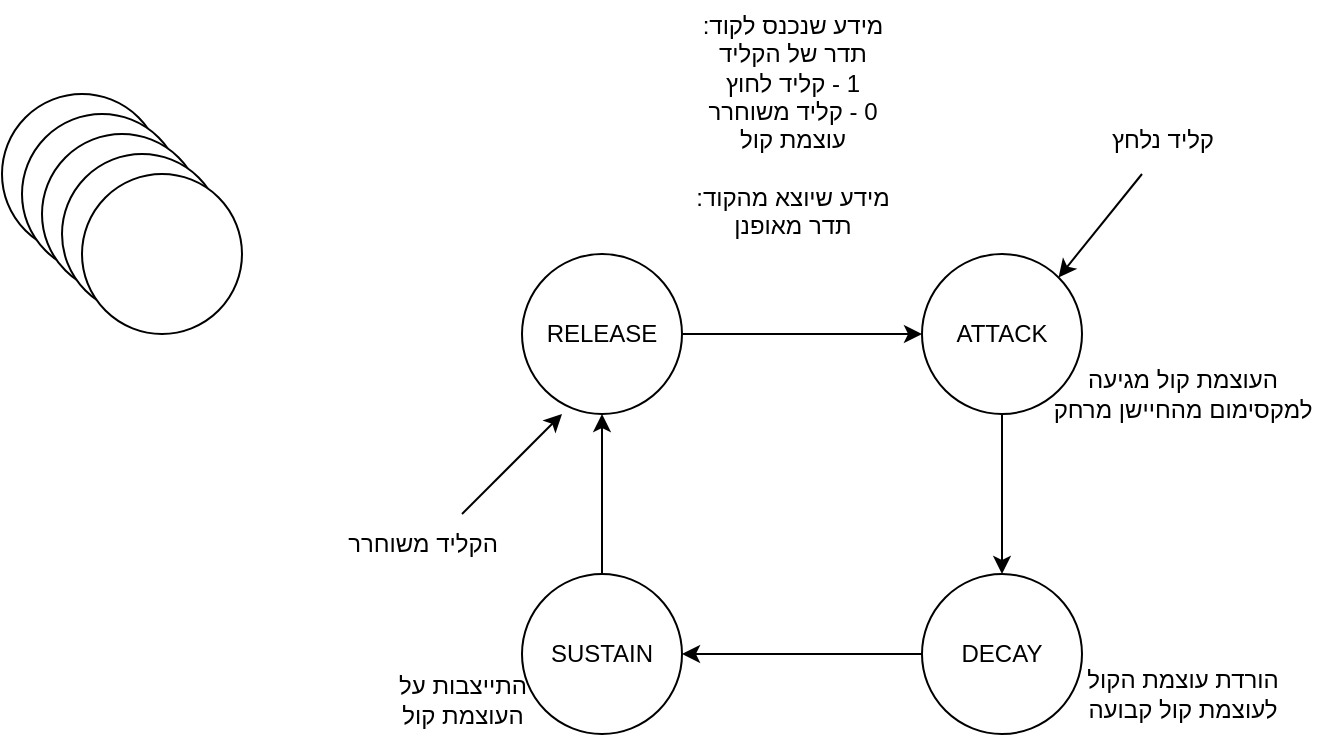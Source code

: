 <mxfile version="23.0.2" type="device">
  <diagram name="Page-1" id="58cdce13-f638-feb5-8d6f-7d28b1aa9fa0">
    <mxGraphModel dx="1080" dy="426" grid="1" gridSize="10" guides="1" tooltips="1" connect="1" arrows="1" fold="1" page="1" pageScale="1" pageWidth="1100" pageHeight="850" background="none" math="0" shadow="0">
      <root>
        <mxCell id="0" />
        <mxCell id="1" parent="0" />
        <mxCell id="JP41w6np1a_DYkDY1Qyu-42" style="edgeStyle=none;rounded=0;orthogonalLoop=1;jettySize=auto;html=1;exitX=1;exitY=0.5;exitDx=0;exitDy=0;entryX=0;entryY=0.5;entryDx=0;entryDy=0;" edge="1" parent="1" source="JP41w6np1a_DYkDY1Qyu-38" target="JP41w6np1a_DYkDY1Qyu-41">
          <mxGeometry relative="1" as="geometry">
            <mxPoint x="480" y="280" as="sourcePoint" />
          </mxGeometry>
        </mxCell>
        <mxCell id="JP41w6np1a_DYkDY1Qyu-28" value="" style="ellipse;whiteSpace=wrap;html=1;aspect=fixed;shadow=0;" vertex="1" parent="1">
          <mxGeometry x="20" y="240" width="80" height="80" as="geometry" />
        </mxCell>
        <mxCell id="JP41w6np1a_DYkDY1Qyu-34" value="" style="ellipse;whiteSpace=wrap;html=1;aspect=fixed;shadow=0;" vertex="1" parent="1">
          <mxGeometry x="30" y="250" width="80" height="80" as="geometry" />
        </mxCell>
        <mxCell id="JP41w6np1a_DYkDY1Qyu-35" value="" style="ellipse;whiteSpace=wrap;html=1;aspect=fixed;shadow=0;" vertex="1" parent="1">
          <mxGeometry x="40" y="260" width="80" height="80" as="geometry" />
        </mxCell>
        <mxCell id="JP41w6np1a_DYkDY1Qyu-36" value="" style="ellipse;whiteSpace=wrap;html=1;aspect=fixed;shadow=0;" vertex="1" parent="1">
          <mxGeometry x="50" y="270" width="80" height="80" as="geometry" />
        </mxCell>
        <mxCell id="JP41w6np1a_DYkDY1Qyu-37" value="" style="ellipse;whiteSpace=wrap;html=1;aspect=fixed;shadow=0;" vertex="1" parent="1">
          <mxGeometry x="60" y="280" width="80" height="80" as="geometry" />
        </mxCell>
        <mxCell id="JP41w6np1a_DYkDY1Qyu-38" value="RELEASE" style="ellipse;whiteSpace=wrap;html=1;aspect=fixed;shadow=0;" vertex="1" parent="1">
          <mxGeometry x="280" y="320" width="80" height="80" as="geometry" />
        </mxCell>
        <mxCell id="JP41w6np1a_DYkDY1Qyu-47" style="edgeStyle=none;rounded=0;orthogonalLoop=1;jettySize=auto;html=1;exitX=0.5;exitY=0;exitDx=0;exitDy=0;entryX=0.5;entryY=1;entryDx=0;entryDy=0;" edge="1" parent="1" source="JP41w6np1a_DYkDY1Qyu-39" target="JP41w6np1a_DYkDY1Qyu-38">
          <mxGeometry relative="1" as="geometry" />
        </mxCell>
        <mxCell id="JP41w6np1a_DYkDY1Qyu-39" value="SUSTAIN" style="ellipse;whiteSpace=wrap;html=1;aspect=fixed;shadow=0;" vertex="1" parent="1">
          <mxGeometry x="280" y="480" width="80" height="80" as="geometry" />
        </mxCell>
        <mxCell id="JP41w6np1a_DYkDY1Qyu-44" value="" style="edgeStyle=none;rounded=0;orthogonalLoop=1;jettySize=auto;html=1;" edge="1" parent="1" source="JP41w6np1a_DYkDY1Qyu-40" target="JP41w6np1a_DYkDY1Qyu-39">
          <mxGeometry relative="1" as="geometry" />
        </mxCell>
        <mxCell id="JP41w6np1a_DYkDY1Qyu-40" value="DECAY" style="ellipse;whiteSpace=wrap;html=1;aspect=fixed;shadow=0;" vertex="1" parent="1">
          <mxGeometry x="480" y="480" width="80" height="80" as="geometry" />
        </mxCell>
        <mxCell id="JP41w6np1a_DYkDY1Qyu-48" style="edgeStyle=none;rounded=0;orthogonalLoop=1;jettySize=auto;html=1;exitX=0.5;exitY=1;exitDx=0;exitDy=0;entryX=0.5;entryY=0;entryDx=0;entryDy=0;" edge="1" parent="1" source="JP41w6np1a_DYkDY1Qyu-41" target="JP41w6np1a_DYkDY1Qyu-40">
          <mxGeometry relative="1" as="geometry" />
        </mxCell>
        <mxCell id="JP41w6np1a_DYkDY1Qyu-41" value="ATTACK" style="ellipse;whiteSpace=wrap;html=1;aspect=fixed;shadow=0;" vertex="1" parent="1">
          <mxGeometry x="480" y="320" width="80" height="80" as="geometry" />
        </mxCell>
        <mxCell id="JP41w6np1a_DYkDY1Qyu-50" value="" style="endArrow=classic;html=1;rounded=0;entryX=1;entryY=0;entryDx=0;entryDy=0;" edge="1" parent="1" target="JP41w6np1a_DYkDY1Qyu-41">
          <mxGeometry width="50" height="50" relative="1" as="geometry">
            <mxPoint x="590" y="280" as="sourcePoint" />
            <mxPoint x="410" y="380" as="targetPoint" />
          </mxGeometry>
        </mxCell>
        <mxCell id="JP41w6np1a_DYkDY1Qyu-51" value="קליד נלחץ" style="text;html=1;align=center;verticalAlign=middle;resizable=0;points=[];autosize=1;strokeColor=none;fillColor=none;" vertex="1" parent="1">
          <mxGeometry x="565" y="248" width="70" height="30" as="geometry" />
        </mxCell>
        <mxCell id="JP41w6np1a_DYkDY1Qyu-52" value="העוצמת קול מגיעה &lt;br&gt;למקסימום מהחיישן מרחק" style="text;html=1;align=center;verticalAlign=middle;resizable=0;points=[];autosize=1;strokeColor=none;fillColor=none;" vertex="1" parent="1">
          <mxGeometry x="540" y="370" width="140" height="40" as="geometry" />
        </mxCell>
        <mxCell id="JP41w6np1a_DYkDY1Qyu-54" value="" style="endArrow=classic;html=1;rounded=0;" edge="1" parent="1">
          <mxGeometry width="50" height="50" relative="1" as="geometry">
            <mxPoint x="250" y="450" as="sourcePoint" />
            <mxPoint x="300" y="400" as="targetPoint" />
          </mxGeometry>
        </mxCell>
        <mxCell id="JP41w6np1a_DYkDY1Qyu-55" value="הקליד משוחרר" style="text;html=1;align=center;verticalAlign=middle;resizable=0;points=[];autosize=1;strokeColor=none;fillColor=none;" vertex="1" parent="1">
          <mxGeometry x="185" y="450" width="90" height="30" as="geometry" />
        </mxCell>
        <mxCell id="JP41w6np1a_DYkDY1Qyu-56" value="הורדת עוצמת הקול &lt;br&gt;לעוצמת קול קבועה" style="text;html=1;align=center;verticalAlign=middle;resizable=0;points=[];autosize=1;strokeColor=none;fillColor=none;" vertex="1" parent="1">
          <mxGeometry x="555" y="520" width="110" height="40" as="geometry" />
        </mxCell>
        <mxCell id="JP41w6np1a_DYkDY1Qyu-57" value="התייצבות על &lt;br&gt;העוצמת קול" style="text;html=1;align=center;verticalAlign=middle;resizable=0;points=[];autosize=1;strokeColor=none;fillColor=none;" vertex="1" parent="1">
          <mxGeometry x="210" y="523" width="80" height="40" as="geometry" />
        </mxCell>
        <mxCell id="JP41w6np1a_DYkDY1Qyu-58" value="&lt;div style=&quot;direction: rtl;&quot;&gt;&lt;span style=&quot;background-color: initial;&quot;&gt;מידע שנכנס לקוד:&lt;/span&gt;&lt;/div&gt;&lt;div style=&quot;direction: rtl;&quot;&gt;תדר של הקליד&lt;/div&gt;&lt;div style=&quot;direction: rtl;&quot;&gt;1 - קליד לחוץ&lt;/div&gt;&lt;div style=&quot;direction: rtl;&quot;&gt;0 - קליד משוחרר&lt;/div&gt;&lt;div style=&quot;direction: rtl;&quot;&gt;עוצמת קול&lt;/div&gt;&lt;div style=&quot;direction: rtl;&quot;&gt;&lt;br&gt;&lt;/div&gt;&lt;div style=&quot;direction: rtl;&quot;&gt;מידע שיוצא מהקוד:&lt;/div&gt;&lt;div style=&quot;direction: rtl;&quot;&gt;תדר מאופנן&lt;/div&gt;&lt;div style=&quot;direction: rtl;&quot;&gt;&lt;br&gt;&lt;/div&gt;" style="text;html=1;align=center;verticalAlign=middle;resizable=0;points=[];autosize=1;strokeColor=none;fillColor=none;" vertex="1" parent="1">
          <mxGeometry x="360" y="193" width="110" height="140" as="geometry" />
        </mxCell>
      </root>
    </mxGraphModel>
  </diagram>
</mxfile>
